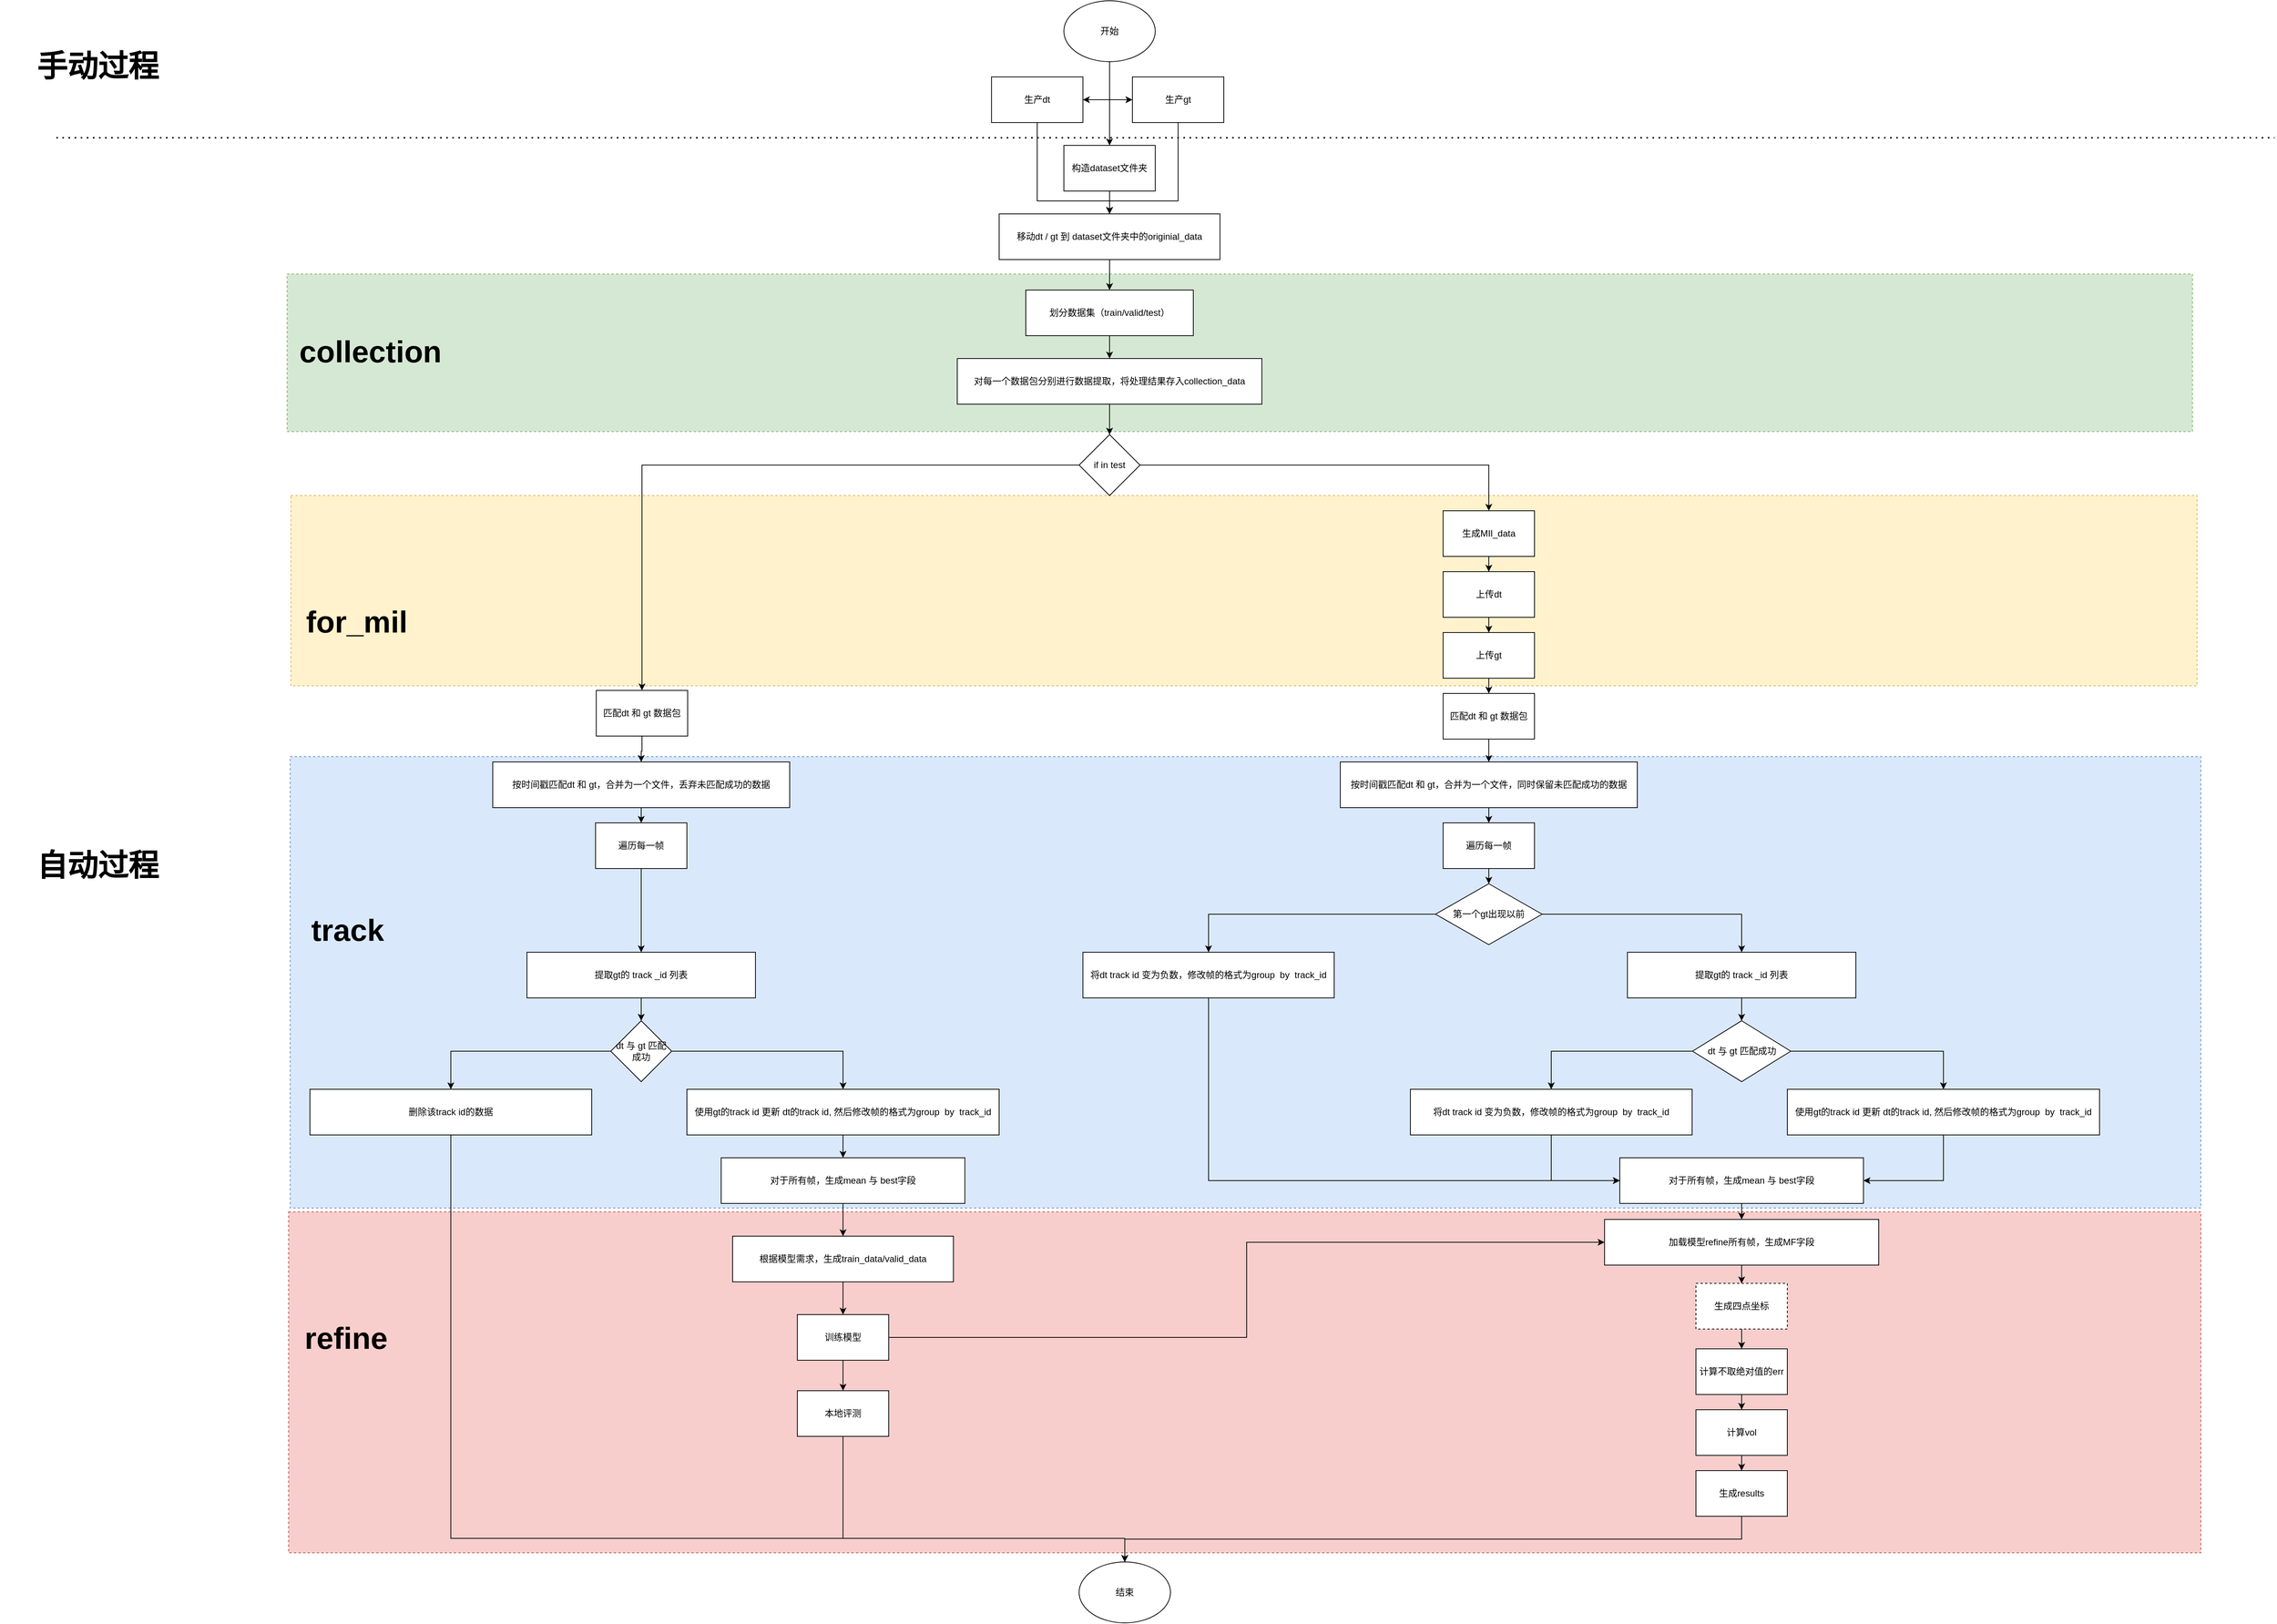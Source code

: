 <mxfile version="14.4.2" type="github">
  <diagram id="ngEzr7msqsiaSPk3q3uV" name="Page-1">
    <mxGraphModel dx="5239" dy="1194" grid="0" gridSize="10" guides="1" tooltips="1" connect="1" arrows="1" fold="1" page="1" pageScale="1" pageWidth="3300" pageHeight="2339" math="0" shadow="0">
      <root>
        <mxCell id="0" />
        <mxCell id="1" parent="0" />
        <mxCell id="FGcitoF9XhkqtCpfOzEW-98" value="" style="rounded=0;whiteSpace=wrap;html=1;dashed=1;fillColor=#f8cecc;strokeColor=#b85450;" vertex="1" parent="1">
          <mxGeometry x="352" y="1671" width="2511" height="448" as="geometry" />
        </mxCell>
        <mxCell id="FGcitoF9XhkqtCpfOzEW-97" value="" style="rounded=0;whiteSpace=wrap;html=1;dashed=1;fillColor=#d5e8d4;strokeColor=#82b366;" vertex="1" parent="1">
          <mxGeometry x="350" y="439" width="2502" height="207" as="geometry" />
        </mxCell>
        <mxCell id="FGcitoF9XhkqtCpfOzEW-53" value="" style="rounded=0;whiteSpace=wrap;html=1;dashed=1;fillColor=#dae8fc;strokeColor=#6c8ebf;" vertex="1" parent="1">
          <mxGeometry x="354" y="1073" width="2509" height="593" as="geometry" />
        </mxCell>
        <mxCell id="FGcitoF9XhkqtCpfOzEW-52" value="" style="rounded=0;whiteSpace=wrap;html=1;dashed=1;fillColor=#fff2cc;strokeColor=#d6b656;" vertex="1" parent="1">
          <mxGeometry x="355" y="730" width="2503" height="250" as="geometry" />
        </mxCell>
        <mxCell id="FGcitoF9XhkqtCpfOzEW-55" style="edgeStyle=orthogonalEdgeStyle;rounded=0;orthogonalLoop=1;jettySize=auto;html=1;exitX=0.5;exitY=1;exitDx=0;exitDy=0;entryX=0;entryY=0.5;entryDx=0;entryDy=0;" edge="1" parent="1" source="FGcitoF9XhkqtCpfOzEW-1" target="FGcitoF9XhkqtCpfOzEW-3">
          <mxGeometry relative="1" as="geometry">
            <Array as="points">
              <mxPoint x="1430" y="210" />
            </Array>
          </mxGeometry>
        </mxCell>
        <mxCell id="FGcitoF9XhkqtCpfOzEW-56" style="edgeStyle=orthogonalEdgeStyle;rounded=0;orthogonalLoop=1;jettySize=auto;html=1;exitX=0.5;exitY=1;exitDx=0;exitDy=0;entryX=1;entryY=0.5;entryDx=0;entryDy=0;" edge="1" parent="1" source="FGcitoF9XhkqtCpfOzEW-1" target="FGcitoF9XhkqtCpfOzEW-2">
          <mxGeometry relative="1" as="geometry" />
        </mxCell>
        <mxCell id="FGcitoF9XhkqtCpfOzEW-58" style="edgeStyle=orthogonalEdgeStyle;rounded=0;orthogonalLoop=1;jettySize=auto;html=1;exitX=0.5;exitY=1;exitDx=0;exitDy=0;" edge="1" parent="1" source="FGcitoF9XhkqtCpfOzEW-1" target="FGcitoF9XhkqtCpfOzEW-4">
          <mxGeometry relative="1" as="geometry" />
        </mxCell>
        <mxCell id="FGcitoF9XhkqtCpfOzEW-1" value="开始" style="ellipse;whiteSpace=wrap;html=1;" vertex="1" parent="1">
          <mxGeometry x="1370" y="80" width="120" height="80" as="geometry" />
        </mxCell>
        <mxCell id="FGcitoF9XhkqtCpfOzEW-59" style="edgeStyle=orthogonalEdgeStyle;rounded=0;orthogonalLoop=1;jettySize=auto;html=1;exitX=0.5;exitY=1;exitDx=0;exitDy=0;entryX=0.5;entryY=0;entryDx=0;entryDy=0;" edge="1" parent="1" source="FGcitoF9XhkqtCpfOzEW-2" target="FGcitoF9XhkqtCpfOzEW-5">
          <mxGeometry relative="1" as="geometry">
            <Array as="points">
              <mxPoint x="1335" y="343" />
              <mxPoint x="1430" y="343" />
            </Array>
          </mxGeometry>
        </mxCell>
        <mxCell id="FGcitoF9XhkqtCpfOzEW-2" value="生产dt" style="rounded=0;whiteSpace=wrap;html=1;" vertex="1" parent="1">
          <mxGeometry x="1275" y="180" width="120" height="60" as="geometry" />
        </mxCell>
        <mxCell id="FGcitoF9XhkqtCpfOzEW-60" style="edgeStyle=orthogonalEdgeStyle;rounded=0;orthogonalLoop=1;jettySize=auto;html=1;exitX=0.5;exitY=1;exitDx=0;exitDy=0;entryX=0.5;entryY=0;entryDx=0;entryDy=0;" edge="1" parent="1" source="FGcitoF9XhkqtCpfOzEW-3" target="FGcitoF9XhkqtCpfOzEW-5">
          <mxGeometry relative="1" as="geometry">
            <Array as="points">
              <mxPoint x="1520" y="343" />
              <mxPoint x="1430" y="343" />
            </Array>
          </mxGeometry>
        </mxCell>
        <mxCell id="FGcitoF9XhkqtCpfOzEW-3" value="生产gt" style="rounded=0;whiteSpace=wrap;html=1;" vertex="1" parent="1">
          <mxGeometry x="1460" y="180" width="120" height="60" as="geometry" />
        </mxCell>
        <mxCell id="FGcitoF9XhkqtCpfOzEW-61" style="edgeStyle=orthogonalEdgeStyle;rounded=0;orthogonalLoop=1;jettySize=auto;html=1;exitX=0.5;exitY=1;exitDx=0;exitDy=0;entryX=0.5;entryY=0;entryDx=0;entryDy=0;" edge="1" parent="1" source="FGcitoF9XhkqtCpfOzEW-4" target="FGcitoF9XhkqtCpfOzEW-5">
          <mxGeometry relative="1" as="geometry" />
        </mxCell>
        <mxCell id="FGcitoF9XhkqtCpfOzEW-4" value="构造dataset文件夹" style="rounded=0;whiteSpace=wrap;html=1;" vertex="1" parent="1">
          <mxGeometry x="1370" y="270" width="120" height="60" as="geometry" />
        </mxCell>
        <mxCell id="FGcitoF9XhkqtCpfOzEW-62" style="edgeStyle=orthogonalEdgeStyle;rounded=0;orthogonalLoop=1;jettySize=auto;html=1;exitX=0.5;exitY=1;exitDx=0;exitDy=0;entryX=0.5;entryY=0;entryDx=0;entryDy=0;" edge="1" parent="1" source="FGcitoF9XhkqtCpfOzEW-5" target="FGcitoF9XhkqtCpfOzEW-7">
          <mxGeometry relative="1" as="geometry" />
        </mxCell>
        <mxCell id="FGcitoF9XhkqtCpfOzEW-5" value="移动dt / gt 到 dataset文件夹中的originial_data" style="rounded=0;whiteSpace=wrap;html=1;" vertex="1" parent="1">
          <mxGeometry x="1285" y="360" width="290" height="60" as="geometry" />
        </mxCell>
        <mxCell id="FGcitoF9XhkqtCpfOzEW-63" style="edgeStyle=orthogonalEdgeStyle;rounded=0;orthogonalLoop=1;jettySize=auto;html=1;exitX=0.5;exitY=1;exitDx=0;exitDy=0;" edge="1" parent="1" source="FGcitoF9XhkqtCpfOzEW-7" target="FGcitoF9XhkqtCpfOzEW-8">
          <mxGeometry relative="1" as="geometry" />
        </mxCell>
        <mxCell id="FGcitoF9XhkqtCpfOzEW-7" value="划分数据集（train/valid/test）" style="rounded=0;whiteSpace=wrap;html=1;" vertex="1" parent="1">
          <mxGeometry x="1320" y="460" width="220" height="60" as="geometry" />
        </mxCell>
        <mxCell id="FGcitoF9XhkqtCpfOzEW-64" style="edgeStyle=orthogonalEdgeStyle;rounded=0;orthogonalLoop=1;jettySize=auto;html=1;exitX=0.5;exitY=1;exitDx=0;exitDy=0;" edge="1" parent="1" source="FGcitoF9XhkqtCpfOzEW-8" target="FGcitoF9XhkqtCpfOzEW-11">
          <mxGeometry relative="1" as="geometry" />
        </mxCell>
        <mxCell id="FGcitoF9XhkqtCpfOzEW-8" value="对每一个数据包分别进行数据提取，将处理结果存入collection_data" style="rounded=0;whiteSpace=wrap;html=1;" vertex="1" parent="1">
          <mxGeometry x="1230" y="550" width="400" height="60" as="geometry" />
        </mxCell>
        <mxCell id="FGcitoF9XhkqtCpfOzEW-65" style="edgeStyle=orthogonalEdgeStyle;rounded=0;orthogonalLoop=1;jettySize=auto;html=1;exitX=1;exitY=0.5;exitDx=0;exitDy=0;" edge="1" parent="1" source="FGcitoF9XhkqtCpfOzEW-11" target="FGcitoF9XhkqtCpfOzEW-12">
          <mxGeometry relative="1" as="geometry" />
        </mxCell>
        <mxCell id="FGcitoF9XhkqtCpfOzEW-121" style="edgeStyle=orthogonalEdgeStyle;rounded=0;orthogonalLoop=1;jettySize=auto;html=1;exitX=0;exitY=0.5;exitDx=0;exitDy=0;" edge="1" parent="1" source="FGcitoF9XhkqtCpfOzEW-11" target="FGcitoF9XhkqtCpfOzEW-120">
          <mxGeometry relative="1" as="geometry" />
        </mxCell>
        <mxCell id="FGcitoF9XhkqtCpfOzEW-11" value="if in test" style="rhombus;whiteSpace=wrap;html=1;" vertex="1" parent="1">
          <mxGeometry x="1390" y="650" width="80" height="80" as="geometry" />
        </mxCell>
        <mxCell id="FGcitoF9XhkqtCpfOzEW-66" style="edgeStyle=orthogonalEdgeStyle;rounded=0;orthogonalLoop=1;jettySize=auto;html=1;exitX=0.5;exitY=1;exitDx=0;exitDy=0;" edge="1" parent="1" source="FGcitoF9XhkqtCpfOzEW-12" target="FGcitoF9XhkqtCpfOzEW-19">
          <mxGeometry relative="1" as="geometry" />
        </mxCell>
        <mxCell id="FGcitoF9XhkqtCpfOzEW-12" value="生成MIl_data" style="rounded=0;whiteSpace=wrap;html=1;" vertex="1" parent="1">
          <mxGeometry x="1868" y="750" width="120" height="60" as="geometry" />
        </mxCell>
        <mxCell id="FGcitoF9XhkqtCpfOzEW-87" style="edgeStyle=orthogonalEdgeStyle;rounded=0;orthogonalLoop=1;jettySize=auto;html=1;exitX=0.5;exitY=1;exitDx=0;exitDy=0;entryX=0.5;entryY=0;entryDx=0;entryDy=0;" edge="1" parent="1" source="FGcitoF9XhkqtCpfOzEW-13" target="FGcitoF9XhkqtCpfOzEW-42">
          <mxGeometry relative="1" as="geometry" />
        </mxCell>
        <mxCell id="FGcitoF9XhkqtCpfOzEW-13" value="按时间戳匹配dt 和 gt，合并为一个文件，丢弃未匹配成功的数据" style="rounded=0;whiteSpace=wrap;html=1;" vertex="1" parent="1">
          <mxGeometry x="620" y="1080" width="390" height="60" as="geometry" />
        </mxCell>
        <mxCell id="FGcitoF9XhkqtCpfOzEW-109" style="edgeStyle=orthogonalEdgeStyle;rounded=0;orthogonalLoop=1;jettySize=auto;html=1;exitX=0.5;exitY=1;exitDx=0;exitDy=0;entryX=0.5;entryY=0;entryDx=0;entryDy=0;" edge="1" parent="1" source="FGcitoF9XhkqtCpfOzEW-18" target="FGcitoF9XhkqtCpfOzEW-108">
          <mxGeometry relative="1" as="geometry" />
        </mxCell>
        <mxCell id="FGcitoF9XhkqtCpfOzEW-18" value="根据模型需求，生成train_data/valid_data" style="rounded=0;whiteSpace=wrap;html=1;" vertex="1" parent="1">
          <mxGeometry x="935" y="1703" width="290" height="60" as="geometry" />
        </mxCell>
        <mxCell id="FGcitoF9XhkqtCpfOzEW-67" style="edgeStyle=orthogonalEdgeStyle;rounded=0;orthogonalLoop=1;jettySize=auto;html=1;exitX=0.5;exitY=1;exitDx=0;exitDy=0;" edge="1" parent="1" source="FGcitoF9XhkqtCpfOzEW-19" target="FGcitoF9XhkqtCpfOzEW-20">
          <mxGeometry relative="1" as="geometry" />
        </mxCell>
        <mxCell id="FGcitoF9XhkqtCpfOzEW-19" value="上传dt" style="rounded=0;whiteSpace=wrap;html=1;" vertex="1" parent="1">
          <mxGeometry x="1868" y="830" width="120" height="60" as="geometry" />
        </mxCell>
        <mxCell id="FGcitoF9XhkqtCpfOzEW-68" style="edgeStyle=orthogonalEdgeStyle;rounded=0;orthogonalLoop=1;jettySize=auto;html=1;exitX=0.5;exitY=1;exitDx=0;exitDy=0;" edge="1" parent="1" source="FGcitoF9XhkqtCpfOzEW-20" target="FGcitoF9XhkqtCpfOzEW-21">
          <mxGeometry relative="1" as="geometry" />
        </mxCell>
        <mxCell id="FGcitoF9XhkqtCpfOzEW-20" value="上传gt" style="rounded=0;whiteSpace=wrap;html=1;" vertex="1" parent="1">
          <mxGeometry x="1868" y="910" width="120" height="60" as="geometry" />
        </mxCell>
        <mxCell id="FGcitoF9XhkqtCpfOzEW-69" style="edgeStyle=orthogonalEdgeStyle;rounded=0;orthogonalLoop=1;jettySize=auto;html=1;exitX=0.5;exitY=1;exitDx=0;exitDy=0;" edge="1" parent="1" source="FGcitoF9XhkqtCpfOzEW-21" target="FGcitoF9XhkqtCpfOzEW-23">
          <mxGeometry relative="1" as="geometry" />
        </mxCell>
        <mxCell id="FGcitoF9XhkqtCpfOzEW-21" value="匹配dt 和 gt 数据包" style="rounded=0;whiteSpace=wrap;html=1;" vertex="1" parent="1">
          <mxGeometry x="1868" y="990" width="120" height="60" as="geometry" />
        </mxCell>
        <mxCell id="FGcitoF9XhkqtCpfOzEW-22" style="edgeStyle=orthogonalEdgeStyle;rounded=0;orthogonalLoop=1;jettySize=auto;html=1;exitX=0.5;exitY=1;exitDx=0;exitDy=0;" edge="1" parent="1" source="FGcitoF9XhkqtCpfOzEW-19" target="FGcitoF9XhkqtCpfOzEW-19">
          <mxGeometry relative="1" as="geometry" />
        </mxCell>
        <mxCell id="FGcitoF9XhkqtCpfOzEW-70" style="edgeStyle=orthogonalEdgeStyle;rounded=0;orthogonalLoop=1;jettySize=auto;html=1;exitX=0.5;exitY=1;exitDx=0;exitDy=0;entryX=0.5;entryY=0;entryDx=0;entryDy=0;" edge="1" parent="1" source="FGcitoF9XhkqtCpfOzEW-23" target="FGcitoF9XhkqtCpfOzEW-30">
          <mxGeometry relative="1" as="geometry" />
        </mxCell>
        <mxCell id="FGcitoF9XhkqtCpfOzEW-23" value="按时间戳匹配dt 和 gt，合并为一个文件，同时保留未匹配成功的数据" style="rounded=0;whiteSpace=wrap;html=1;" vertex="1" parent="1">
          <mxGeometry x="1733" y="1080" width="390" height="60" as="geometry" />
        </mxCell>
        <mxCell id="FGcitoF9XhkqtCpfOzEW-85" style="edgeStyle=orthogonalEdgeStyle;rounded=0;orthogonalLoop=1;jettySize=auto;html=1;exitX=0.5;exitY=1;exitDx=0;exitDy=0;entryX=0;entryY=0.5;entryDx=0;entryDy=0;" edge="1" parent="1" source="FGcitoF9XhkqtCpfOzEW-26" target="FGcitoF9XhkqtCpfOzEW-33">
          <mxGeometry relative="1" as="geometry" />
        </mxCell>
        <mxCell id="FGcitoF9XhkqtCpfOzEW-26" value="将dt track id 变为负数，修改帧的格式为group&amp;nbsp; by&amp;nbsp; track_id" style="rounded=0;whiteSpace=wrap;html=1;" vertex="1" parent="1">
          <mxGeometry x="1395" y="1330" width="330" height="60" as="geometry" />
        </mxCell>
        <mxCell id="FGcitoF9XhkqtCpfOzEW-74" style="edgeStyle=orthogonalEdgeStyle;rounded=0;orthogonalLoop=1;jettySize=auto;html=1;exitX=0.5;exitY=1;exitDx=0;exitDy=0;" edge="1" parent="1" source="FGcitoF9XhkqtCpfOzEW-27" target="FGcitoF9XhkqtCpfOzEW-32">
          <mxGeometry relative="1" as="geometry" />
        </mxCell>
        <mxCell id="FGcitoF9XhkqtCpfOzEW-27" value="提取gt的 track _id 列表" style="rounded=0;whiteSpace=wrap;html=1;" vertex="1" parent="1">
          <mxGeometry x="2110" y="1330" width="300" height="60" as="geometry" />
        </mxCell>
        <mxCell id="FGcitoF9XhkqtCpfOzEW-79" style="edgeStyle=orthogonalEdgeStyle;rounded=0;orthogonalLoop=1;jettySize=auto;html=1;exitX=0.5;exitY=1;exitDx=0;exitDy=0;entryX=1;entryY=0.5;entryDx=0;entryDy=0;" edge="1" parent="1" source="FGcitoF9XhkqtCpfOzEW-28" target="FGcitoF9XhkqtCpfOzEW-33">
          <mxGeometry relative="1" as="geometry" />
        </mxCell>
        <mxCell id="FGcitoF9XhkqtCpfOzEW-28" value="使用gt的track id 更新 dt的track id, 然后修改帧的格式为group&amp;nbsp; by&amp;nbsp; track_id" style="rounded=0;whiteSpace=wrap;html=1;" vertex="1" parent="1">
          <mxGeometry x="2320" y="1510" width="410" height="60" as="geometry" />
        </mxCell>
        <mxCell id="FGcitoF9XhkqtCpfOzEW-72" style="edgeStyle=orthogonalEdgeStyle;rounded=0;orthogonalLoop=1;jettySize=auto;html=1;exitX=0;exitY=0.5;exitDx=0;exitDy=0;" edge="1" parent="1" source="FGcitoF9XhkqtCpfOzEW-29" target="FGcitoF9XhkqtCpfOzEW-26">
          <mxGeometry relative="1" as="geometry" />
        </mxCell>
        <mxCell id="FGcitoF9XhkqtCpfOzEW-73" style="edgeStyle=orthogonalEdgeStyle;rounded=0;orthogonalLoop=1;jettySize=auto;html=1;exitX=1;exitY=0.5;exitDx=0;exitDy=0;" edge="1" parent="1" source="FGcitoF9XhkqtCpfOzEW-29" target="FGcitoF9XhkqtCpfOzEW-27">
          <mxGeometry relative="1" as="geometry" />
        </mxCell>
        <mxCell id="FGcitoF9XhkqtCpfOzEW-29" value="第一个gt出现以前" style="rhombus;whiteSpace=wrap;html=1;" vertex="1" parent="1">
          <mxGeometry x="1858" y="1240" width="140" height="80" as="geometry" />
        </mxCell>
        <mxCell id="FGcitoF9XhkqtCpfOzEW-71" style="edgeStyle=orthogonalEdgeStyle;rounded=0;orthogonalLoop=1;jettySize=auto;html=1;exitX=0.5;exitY=1;exitDx=0;exitDy=0;" edge="1" parent="1" source="FGcitoF9XhkqtCpfOzEW-30" target="FGcitoF9XhkqtCpfOzEW-29">
          <mxGeometry relative="1" as="geometry" />
        </mxCell>
        <mxCell id="FGcitoF9XhkqtCpfOzEW-30" value="遍历每一帧" style="rounded=0;whiteSpace=wrap;html=1;" vertex="1" parent="1">
          <mxGeometry x="1868" y="1160" width="120" height="60" as="geometry" />
        </mxCell>
        <mxCell id="FGcitoF9XhkqtCpfOzEW-78" style="edgeStyle=orthogonalEdgeStyle;rounded=0;orthogonalLoop=1;jettySize=auto;html=1;exitX=0.5;exitY=1;exitDx=0;exitDy=0;entryX=0;entryY=0.5;entryDx=0;entryDy=0;" edge="1" parent="1" source="FGcitoF9XhkqtCpfOzEW-31" target="FGcitoF9XhkqtCpfOzEW-33">
          <mxGeometry relative="1" as="geometry" />
        </mxCell>
        <mxCell id="FGcitoF9XhkqtCpfOzEW-31" value="将dt track id 变为负数，修改帧的格式为group&amp;nbsp; by&amp;nbsp; track_id" style="rounded=0;whiteSpace=wrap;html=1;" vertex="1" parent="1">
          <mxGeometry x="1825" y="1510" width="370" height="60" as="geometry" />
        </mxCell>
        <mxCell id="FGcitoF9XhkqtCpfOzEW-76" style="edgeStyle=orthogonalEdgeStyle;rounded=0;orthogonalLoop=1;jettySize=auto;html=1;exitX=0;exitY=0.5;exitDx=0;exitDy=0;entryX=0.5;entryY=0;entryDx=0;entryDy=0;" edge="1" parent="1" source="FGcitoF9XhkqtCpfOzEW-32" target="FGcitoF9XhkqtCpfOzEW-31">
          <mxGeometry relative="1" as="geometry" />
        </mxCell>
        <mxCell id="FGcitoF9XhkqtCpfOzEW-77" style="edgeStyle=orthogonalEdgeStyle;rounded=0;orthogonalLoop=1;jettySize=auto;html=1;exitX=1;exitY=0.5;exitDx=0;exitDy=0;" edge="1" parent="1" source="FGcitoF9XhkqtCpfOzEW-32" target="FGcitoF9XhkqtCpfOzEW-28">
          <mxGeometry relative="1" as="geometry" />
        </mxCell>
        <mxCell id="FGcitoF9XhkqtCpfOzEW-32" value="dt 与 gt 匹配成功" style="rhombus;whiteSpace=wrap;html=1;" vertex="1" parent="1">
          <mxGeometry x="2195.5" y="1420" width="129" height="80" as="geometry" />
        </mxCell>
        <mxCell id="FGcitoF9XhkqtCpfOzEW-80" style="edgeStyle=orthogonalEdgeStyle;rounded=0;orthogonalLoop=1;jettySize=auto;html=1;exitX=0.5;exitY=1;exitDx=0;exitDy=0;entryX=0.5;entryY=0;entryDx=0;entryDy=0;" edge="1" parent="1" source="FGcitoF9XhkqtCpfOzEW-33" target="FGcitoF9XhkqtCpfOzEW-34">
          <mxGeometry relative="1" as="geometry" />
        </mxCell>
        <mxCell id="FGcitoF9XhkqtCpfOzEW-33" value="对于所有帧，生成mean 与 best字段" style="rounded=0;whiteSpace=wrap;html=1;" vertex="1" parent="1">
          <mxGeometry x="2100" y="1600" width="320" height="60" as="geometry" />
        </mxCell>
        <mxCell id="FGcitoF9XhkqtCpfOzEW-104" style="edgeStyle=orthogonalEdgeStyle;rounded=0;orthogonalLoop=1;jettySize=auto;html=1;exitX=0.5;exitY=1;exitDx=0;exitDy=0;" edge="1" parent="1" source="FGcitoF9XhkqtCpfOzEW-34" target="FGcitoF9XhkqtCpfOzEW-100">
          <mxGeometry relative="1" as="geometry" />
        </mxCell>
        <mxCell id="FGcitoF9XhkqtCpfOzEW-34" value="加载模型refine所有帧，生成MF字段" style="rounded=0;whiteSpace=wrap;html=1;" vertex="1" parent="1">
          <mxGeometry x="2080" y="1681" width="360" height="60" as="geometry" />
        </mxCell>
        <mxCell id="FGcitoF9XhkqtCpfOzEW-82" style="edgeStyle=orthogonalEdgeStyle;rounded=0;orthogonalLoop=1;jettySize=auto;html=1;exitX=0.5;exitY=1;exitDx=0;exitDy=0;entryX=0.5;entryY=0;entryDx=0;entryDy=0;" edge="1" parent="1" source="FGcitoF9XhkqtCpfOzEW-35" target="FGcitoF9XhkqtCpfOzEW-36">
          <mxGeometry relative="1" as="geometry" />
        </mxCell>
        <mxCell id="FGcitoF9XhkqtCpfOzEW-35" value="计算不取绝对值的err" style="rounded=0;whiteSpace=wrap;html=1;" vertex="1" parent="1">
          <mxGeometry x="2200" y="1851" width="120" height="60" as="geometry" />
        </mxCell>
        <mxCell id="FGcitoF9XhkqtCpfOzEW-83" style="edgeStyle=orthogonalEdgeStyle;rounded=0;orthogonalLoop=1;jettySize=auto;html=1;exitX=0.5;exitY=1;exitDx=0;exitDy=0;" edge="1" parent="1" source="FGcitoF9XhkqtCpfOzEW-36" target="FGcitoF9XhkqtCpfOzEW-37">
          <mxGeometry relative="1" as="geometry" />
        </mxCell>
        <mxCell id="FGcitoF9XhkqtCpfOzEW-36" value="计算vol" style="rounded=0;whiteSpace=wrap;html=1;" vertex="1" parent="1">
          <mxGeometry x="2200" y="1931" width="120" height="60" as="geometry" />
        </mxCell>
        <mxCell id="FGcitoF9XhkqtCpfOzEW-84" style="edgeStyle=orthogonalEdgeStyle;rounded=0;orthogonalLoop=1;jettySize=auto;html=1;exitX=0.5;exitY=1;exitDx=0;exitDy=0;entryX=0.5;entryY=0;entryDx=0;entryDy=0;" edge="1" parent="1" source="FGcitoF9XhkqtCpfOzEW-37" target="FGcitoF9XhkqtCpfOzEW-38">
          <mxGeometry relative="1" as="geometry" />
        </mxCell>
        <mxCell id="FGcitoF9XhkqtCpfOzEW-37" value="生成results" style="rounded=0;whiteSpace=wrap;html=1;" vertex="1" parent="1">
          <mxGeometry x="2200" y="2011" width="120" height="60" as="geometry" />
        </mxCell>
        <mxCell id="FGcitoF9XhkqtCpfOzEW-38" value="结束" style="ellipse;whiteSpace=wrap;html=1;" vertex="1" parent="1">
          <mxGeometry x="1390" y="2131" width="120" height="80" as="geometry" />
        </mxCell>
        <mxCell id="FGcitoF9XhkqtCpfOzEW-40" value="" style="endArrow=none;dashed=1;html=1;dashPattern=1 3;strokeWidth=2;" edge="1" parent="1">
          <mxGeometry width="50" height="50" relative="1" as="geometry">
            <mxPoint x="47" y="260" as="sourcePoint" />
            <mxPoint x="2959.714" y="260" as="targetPoint" />
          </mxGeometry>
        </mxCell>
        <mxCell id="FGcitoF9XhkqtCpfOzEW-88" style="edgeStyle=orthogonalEdgeStyle;rounded=0;orthogonalLoop=1;jettySize=auto;html=1;exitX=0.5;exitY=1;exitDx=0;exitDy=0;" edge="1" parent="1" source="FGcitoF9XhkqtCpfOzEW-42" target="FGcitoF9XhkqtCpfOzEW-43">
          <mxGeometry relative="1" as="geometry" />
        </mxCell>
        <mxCell id="FGcitoF9XhkqtCpfOzEW-42" value="遍历每一帧" style="rounded=0;whiteSpace=wrap;html=1;" vertex="1" parent="1">
          <mxGeometry x="755" y="1160" width="120" height="60" as="geometry" />
        </mxCell>
        <mxCell id="FGcitoF9XhkqtCpfOzEW-89" style="edgeStyle=orthogonalEdgeStyle;rounded=0;orthogonalLoop=1;jettySize=auto;html=1;exitX=0.5;exitY=1;exitDx=0;exitDy=0;entryX=0.5;entryY=0;entryDx=0;entryDy=0;" edge="1" parent="1" source="FGcitoF9XhkqtCpfOzEW-43" target="FGcitoF9XhkqtCpfOzEW-46">
          <mxGeometry relative="1" as="geometry" />
        </mxCell>
        <mxCell id="FGcitoF9XhkqtCpfOzEW-43" value="提取gt的 track _id 列表" style="rounded=0;whiteSpace=wrap;html=1;" vertex="1" parent="1">
          <mxGeometry x="665" y="1330" width="300" height="60" as="geometry" />
        </mxCell>
        <mxCell id="FGcitoF9XhkqtCpfOzEW-92" style="edgeStyle=orthogonalEdgeStyle;rounded=0;orthogonalLoop=1;jettySize=auto;html=1;exitX=0.5;exitY=1;exitDx=0;exitDy=0;" edge="1" parent="1" source="FGcitoF9XhkqtCpfOzEW-44" target="FGcitoF9XhkqtCpfOzEW-47">
          <mxGeometry relative="1" as="geometry" />
        </mxCell>
        <mxCell id="FGcitoF9XhkqtCpfOzEW-44" value="使用gt的track id 更新 dt的track id, 然后修改帧的格式为group&amp;nbsp; by&amp;nbsp; track_id" style="rounded=0;whiteSpace=wrap;html=1;" vertex="1" parent="1">
          <mxGeometry x="875" y="1510" width="410" height="60" as="geometry" />
        </mxCell>
        <mxCell id="FGcitoF9XhkqtCpfOzEW-95" style="edgeStyle=orthogonalEdgeStyle;rounded=0;orthogonalLoop=1;jettySize=auto;html=1;exitX=0.5;exitY=1;exitDx=0;exitDy=0;entryX=0.5;entryY=0;entryDx=0;entryDy=0;" edge="1" parent="1" source="FGcitoF9XhkqtCpfOzEW-45" target="FGcitoF9XhkqtCpfOzEW-38">
          <mxGeometry relative="1" as="geometry">
            <Array as="points">
              <mxPoint x="565" y="2100" />
              <mxPoint x="1450" y="2100" />
            </Array>
          </mxGeometry>
        </mxCell>
        <mxCell id="FGcitoF9XhkqtCpfOzEW-45" value="删除该track id的数据" style="rounded=0;whiteSpace=wrap;html=1;" vertex="1" parent="1">
          <mxGeometry x="380" y="1510" width="370" height="60" as="geometry" />
        </mxCell>
        <mxCell id="FGcitoF9XhkqtCpfOzEW-90" style="edgeStyle=orthogonalEdgeStyle;rounded=0;orthogonalLoop=1;jettySize=auto;html=1;exitX=1;exitY=0.5;exitDx=0;exitDy=0;entryX=0.5;entryY=0;entryDx=0;entryDy=0;" edge="1" parent="1" source="FGcitoF9XhkqtCpfOzEW-46" target="FGcitoF9XhkqtCpfOzEW-44">
          <mxGeometry relative="1" as="geometry" />
        </mxCell>
        <mxCell id="FGcitoF9XhkqtCpfOzEW-91" style="edgeStyle=orthogonalEdgeStyle;rounded=0;orthogonalLoop=1;jettySize=auto;html=1;exitX=0;exitY=0.5;exitDx=0;exitDy=0;" edge="1" parent="1" source="FGcitoF9XhkqtCpfOzEW-46" target="FGcitoF9XhkqtCpfOzEW-45">
          <mxGeometry relative="1" as="geometry" />
        </mxCell>
        <mxCell id="FGcitoF9XhkqtCpfOzEW-46" value="dt 与 gt 匹配成功" style="rhombus;whiteSpace=wrap;html=1;" vertex="1" parent="1">
          <mxGeometry x="775" y="1420" width="80" height="80" as="geometry" />
        </mxCell>
        <mxCell id="FGcitoF9XhkqtCpfOzEW-99" style="edgeStyle=orthogonalEdgeStyle;rounded=0;orthogonalLoop=1;jettySize=auto;html=1;exitX=0.5;exitY=1;exitDx=0;exitDy=0;" edge="1" parent="1" source="FGcitoF9XhkqtCpfOzEW-47" target="FGcitoF9XhkqtCpfOzEW-18">
          <mxGeometry relative="1" as="geometry" />
        </mxCell>
        <mxCell id="FGcitoF9XhkqtCpfOzEW-47" value="对于所有帧，生成mean 与 best字段" style="rounded=0;whiteSpace=wrap;html=1;" vertex="1" parent="1">
          <mxGeometry x="920" y="1600" width="320" height="60" as="geometry" />
        </mxCell>
        <mxCell id="FGcitoF9XhkqtCpfOzEW-105" style="edgeStyle=orthogonalEdgeStyle;rounded=0;orthogonalLoop=1;jettySize=auto;html=1;exitX=0.5;exitY=1;exitDx=0;exitDy=0;" edge="1" parent="1" source="FGcitoF9XhkqtCpfOzEW-100" target="FGcitoF9XhkqtCpfOzEW-35">
          <mxGeometry relative="1" as="geometry" />
        </mxCell>
        <mxCell id="FGcitoF9XhkqtCpfOzEW-100" value="生成四点坐标" style="rounded=0;whiteSpace=wrap;html=1;dashed=1;" vertex="1" parent="1">
          <mxGeometry x="2200" y="1765" width="120" height="60" as="geometry" />
        </mxCell>
        <mxCell id="FGcitoF9XhkqtCpfOzEW-106" value="&lt;font style=&quot;font-size: 40px&quot;&gt;&lt;b&gt;手动过程&lt;/b&gt;&lt;/font&gt;" style="text;html=1;strokeColor=none;fillColor=none;align=center;verticalAlign=middle;whiteSpace=wrap;rounded=0;dashed=1;" vertex="1" parent="1">
          <mxGeometry x="-27" y="155" width="257" height="20" as="geometry" />
        </mxCell>
        <mxCell id="FGcitoF9XhkqtCpfOzEW-107" value="&lt;font style=&quot;font-size: 40px&quot;&gt;&lt;b&gt;自动过程&lt;/b&gt;&lt;/font&gt;" style="text;html=1;strokeColor=none;fillColor=none;align=center;verticalAlign=middle;whiteSpace=wrap;rounded=0;dashed=1;" vertex="1" parent="1">
          <mxGeometry x="-27" y="1205" width="257" height="20" as="geometry" />
        </mxCell>
        <mxCell id="FGcitoF9XhkqtCpfOzEW-112" style="edgeStyle=orthogonalEdgeStyle;rounded=0;orthogonalLoop=1;jettySize=auto;html=1;exitX=0.5;exitY=1;exitDx=0;exitDy=0;" edge="1" parent="1" source="FGcitoF9XhkqtCpfOzEW-108" target="FGcitoF9XhkqtCpfOzEW-111">
          <mxGeometry relative="1" as="geometry" />
        </mxCell>
        <mxCell id="FGcitoF9XhkqtCpfOzEW-108" value="训练模型" style="rounded=0;whiteSpace=wrap;html=1;" vertex="1" parent="1">
          <mxGeometry x="1020" y="1806" width="120" height="60" as="geometry" />
        </mxCell>
        <mxCell id="FGcitoF9XhkqtCpfOzEW-113" style="edgeStyle=orthogonalEdgeStyle;rounded=0;orthogonalLoop=1;jettySize=auto;html=1;exitX=0.5;exitY=1;exitDx=0;exitDy=0;entryX=0.5;entryY=0;entryDx=0;entryDy=0;" edge="1" parent="1" source="FGcitoF9XhkqtCpfOzEW-111" target="FGcitoF9XhkqtCpfOzEW-38">
          <mxGeometry relative="1" as="geometry">
            <Array as="points">
              <mxPoint x="1080" y="2100" />
              <mxPoint x="1450" y="2100" />
            </Array>
          </mxGeometry>
        </mxCell>
        <mxCell id="FGcitoF9XhkqtCpfOzEW-114" style="edgeStyle=orthogonalEdgeStyle;rounded=0;orthogonalLoop=1;jettySize=auto;html=1;exitX=1;exitY=0.5;exitDx=0;exitDy=0;entryX=0;entryY=0.5;entryDx=0;entryDy=0;" edge="1" parent="1" source="FGcitoF9XhkqtCpfOzEW-108" target="FGcitoF9XhkqtCpfOzEW-34">
          <mxGeometry relative="1" as="geometry" />
        </mxCell>
        <mxCell id="FGcitoF9XhkqtCpfOzEW-111" value="本地评测" style="rounded=0;whiteSpace=wrap;html=1;" vertex="1" parent="1">
          <mxGeometry x="1020" y="1906" width="120" height="60" as="geometry" />
        </mxCell>
        <mxCell id="FGcitoF9XhkqtCpfOzEW-116" value="&lt;font style=&quot;font-size: 40px&quot;&gt;&lt;b&gt;collection&lt;/b&gt;&lt;/font&gt;" style="text;html=1;strokeColor=none;fillColor=none;align=center;verticalAlign=middle;whiteSpace=wrap;rounded=0;dashed=1;" vertex="1" parent="1">
          <mxGeometry x="331" y="530" width="257" height="20" as="geometry" />
        </mxCell>
        <mxCell id="FGcitoF9XhkqtCpfOzEW-117" value="&lt;font style=&quot;font-size: 40px&quot;&gt;&lt;b&gt;for_mil&lt;/b&gt;&lt;/font&gt;" style="text;html=1;strokeColor=none;fillColor=none;align=center;verticalAlign=middle;whiteSpace=wrap;rounded=0;dashed=1;" vertex="1" parent="1">
          <mxGeometry x="313" y="885" width="257" height="20" as="geometry" />
        </mxCell>
        <mxCell id="FGcitoF9XhkqtCpfOzEW-118" value="&lt;font style=&quot;font-size: 40px&quot;&gt;&lt;b&gt;track&lt;/b&gt;&lt;/font&gt;" style="text;html=1;strokeColor=none;fillColor=none;align=center;verticalAlign=middle;whiteSpace=wrap;rounded=0;dashed=1;" vertex="1" parent="1">
          <mxGeometry x="301" y="1290" width="257" height="20" as="geometry" />
        </mxCell>
        <mxCell id="FGcitoF9XhkqtCpfOzEW-119" value="&lt;font style=&quot;font-size: 40px&quot;&gt;&lt;b&gt;refine&lt;br&gt;&lt;/b&gt;&lt;/font&gt;" style="text;html=1;strokeColor=none;fillColor=none;align=center;verticalAlign=middle;whiteSpace=wrap;rounded=0;dashed=1;" vertex="1" parent="1">
          <mxGeometry x="299" y="1826" width="257" height="20" as="geometry" />
        </mxCell>
        <mxCell id="FGcitoF9XhkqtCpfOzEW-122" style="edgeStyle=orthogonalEdgeStyle;rounded=0;orthogonalLoop=1;jettySize=auto;html=1;exitX=0.5;exitY=1;exitDx=0;exitDy=0;" edge="1" parent="1" source="FGcitoF9XhkqtCpfOzEW-120" target="FGcitoF9XhkqtCpfOzEW-13">
          <mxGeometry relative="1" as="geometry" />
        </mxCell>
        <mxCell id="FGcitoF9XhkqtCpfOzEW-120" value="匹配dt 和 gt 数据包" style="rounded=0;whiteSpace=wrap;html=1;" vertex="1" parent="1">
          <mxGeometry x="756" y="986" width="120" height="60" as="geometry" />
        </mxCell>
      </root>
    </mxGraphModel>
  </diagram>
</mxfile>
